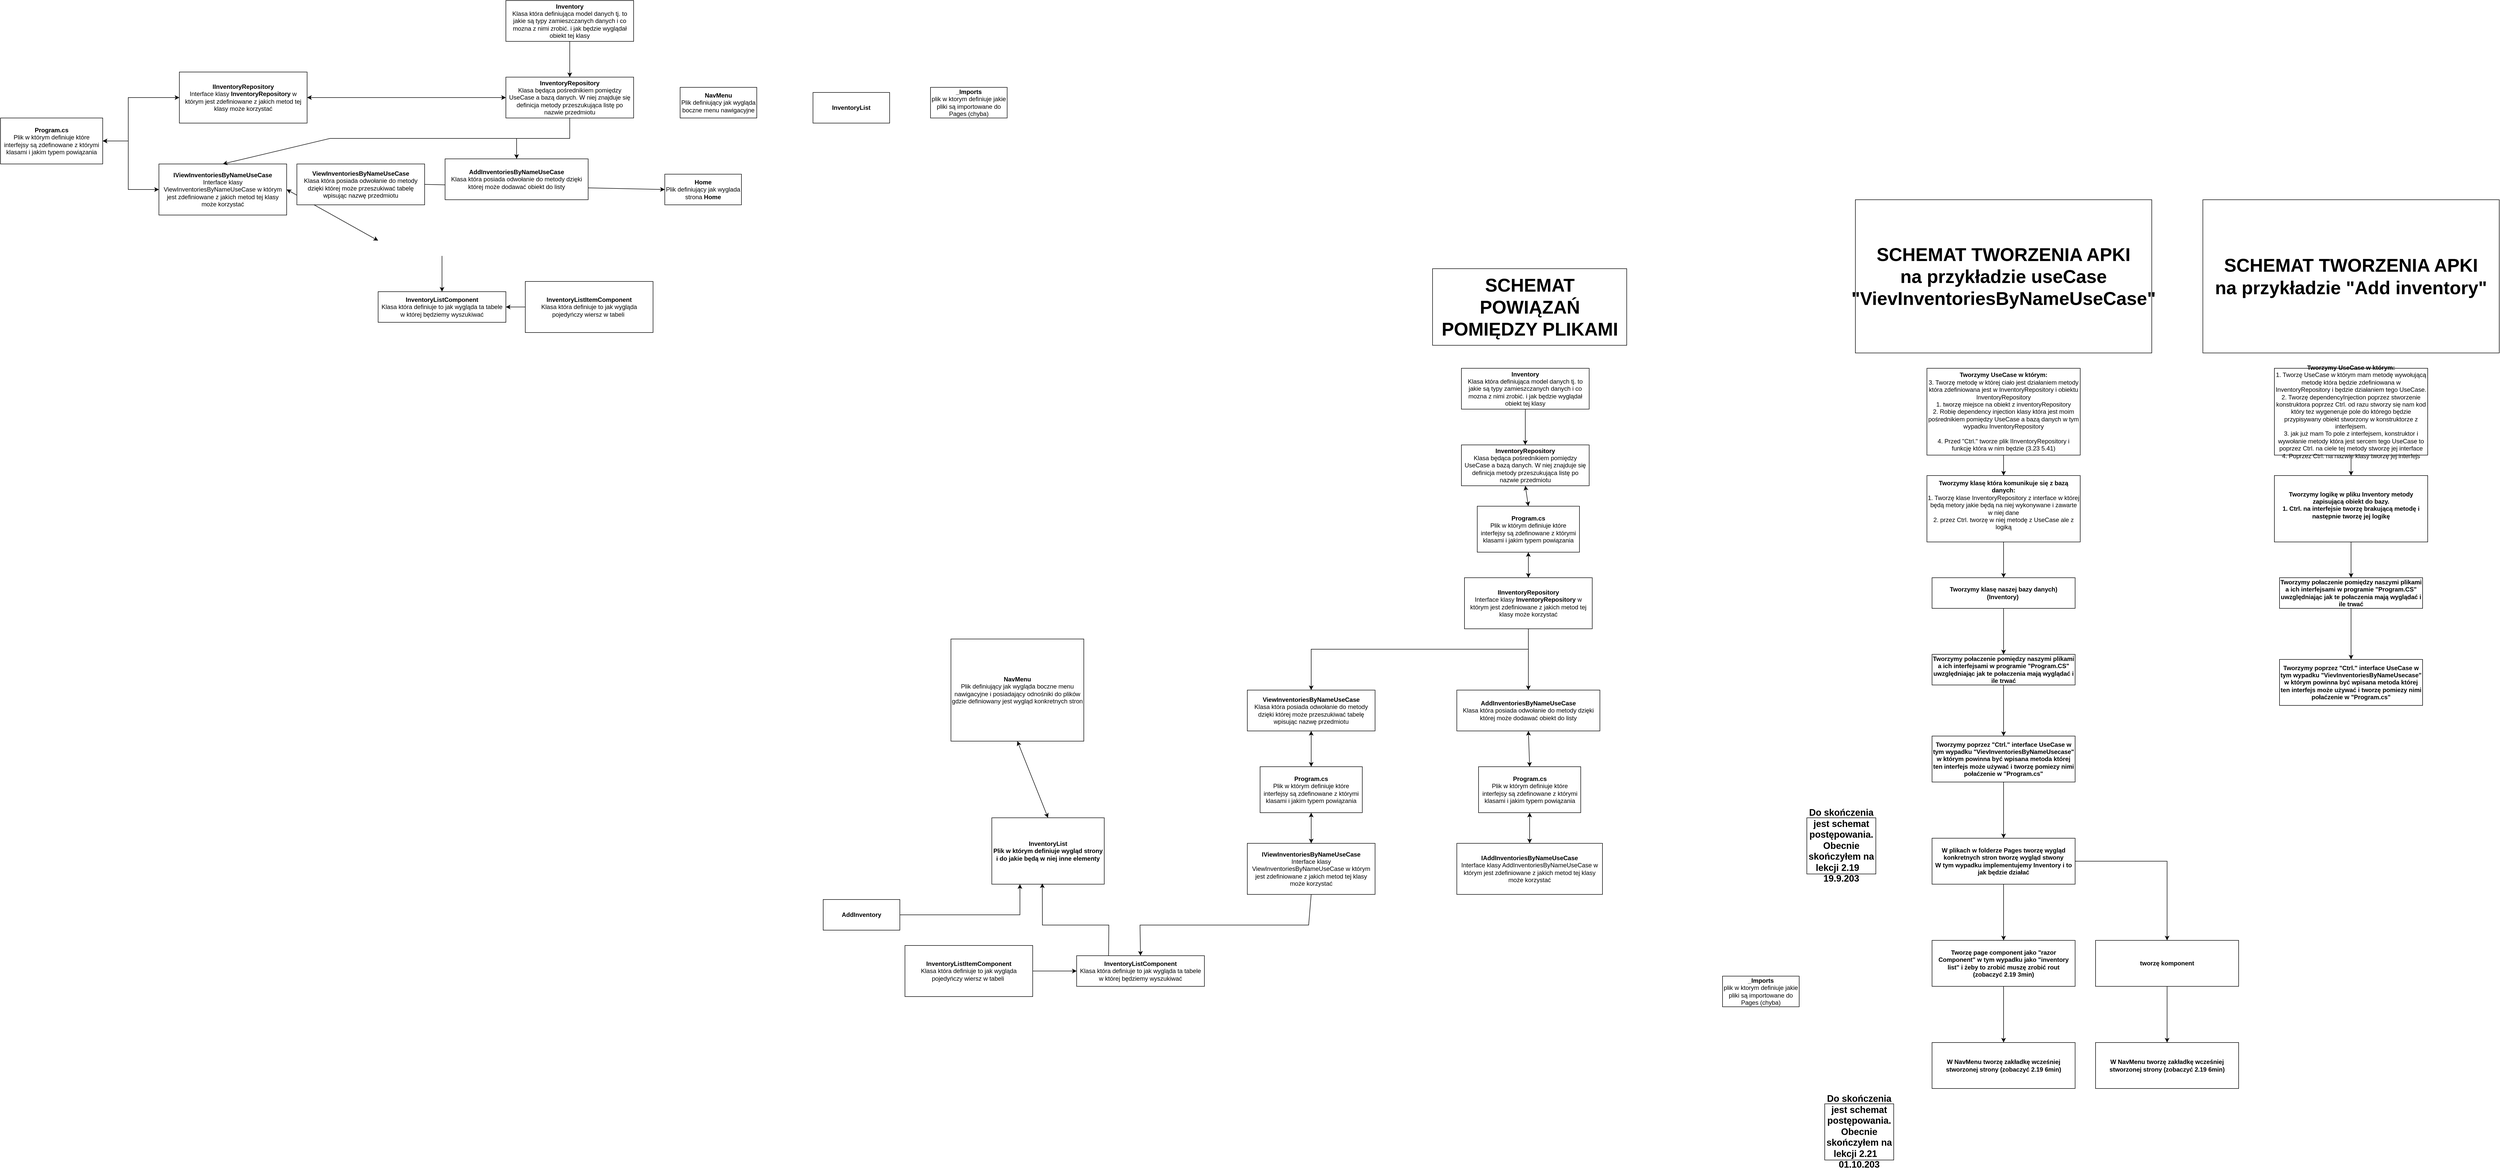 <mxfile version="28.2.5">
  <diagram name="Strona-1" id="gSSp3xcqlCWjID_9G8FG">
    <mxGraphModel dx="2215" dy="1845" grid="1" gridSize="10" guides="1" tooltips="1" connect="1" arrows="1" fold="1" page="1" pageScale="1" pageWidth="827" pageHeight="1169" math="0" shadow="0">
      <root>
        <mxCell id="0" />
        <mxCell id="1" parent="0" />
        <mxCell id="nXhNhY6oTKTXZ59-4rt_-2" value="&lt;b&gt;IViewInventoriesByNameUseCase&lt;/b&gt;&lt;br&gt;Interface klasy ViewInventoriesByNameUseCase w którym jest zdefiniowane z jakich metod tej klasy może korzystać" style="rounded=0;whiteSpace=wrap;html=1;" parent="1" vertex="1">
          <mxGeometry x="-390" y="290" width="250" height="100" as="geometry" />
        </mxCell>
        <mxCell id="nXhNhY6oTKTXZ59-4rt_-3" value="" style="endArrow=classic;startArrow=classic;html=1;rounded=0;exitX=1;exitY=0.5;exitDx=0;exitDy=0;entryX=0;entryY=0.5;entryDx=0;entryDy=0;" parent="1" source="nXhNhY6oTKTXZ59-4rt_-2" edge="1">
          <mxGeometry width="50" height="50" relative="1" as="geometry">
            <mxPoint x="140" y="470" as="sourcePoint" />
            <mxPoint x="39" y="440" as="targetPoint" />
          </mxGeometry>
        </mxCell>
        <mxCell id="nXhNhY6oTKTXZ59-4rt_-4" value="&lt;b&gt;InventoryRepository&lt;/b&gt;&lt;br&gt;Klasa będąca pośrednikiem pomiędzy UseCase a bazą danych. W niej znajduje się definicja metody przeszukująca listę po nazwie przedmiotu" style="rounded=0;whiteSpace=wrap;html=1;" parent="1" vertex="1">
          <mxGeometry x="289" y="120" width="250" height="80" as="geometry" />
        </mxCell>
        <mxCell id="nXhNhY6oTKTXZ59-4rt_-5" value="" style="endArrow=classic;html=1;rounded=0;entryX=0.5;entryY=0;entryDx=0;entryDy=0;exitX=0.5;exitY=1;exitDx=0;exitDy=0;" parent="1" source="nXhNhY6oTKTXZ59-4rt_-4" target="nXhNhY6oTKTXZ59-4rt_-2" edge="1">
          <mxGeometry width="50" height="50" relative="1" as="geometry">
            <mxPoint x="390" y="320" as="sourcePoint" />
            <mxPoint x="414" y="260" as="targetPoint" />
            <Array as="points">
              <mxPoint x="414" y="240" />
              <mxPoint x="-55" y="240" />
            </Array>
          </mxGeometry>
        </mxCell>
        <mxCell id="nXhNhY6oTKTXZ59-4rt_-6" value="&lt;b&gt;Inventory&lt;/b&gt;&lt;br&gt;Klasa która definiująca model danych tj. to jakie są typy zamieszczanych danych i co mozna z nimi zrobić. i jak będzie wyglądał obiekt tej klasy" style="rounded=0;whiteSpace=wrap;html=1;" parent="1" vertex="1">
          <mxGeometry x="289" y="-30" width="250" height="80" as="geometry" />
        </mxCell>
        <mxCell id="nXhNhY6oTKTXZ59-4rt_-7" value="" style="endArrow=classic;html=1;rounded=0;entryX=0.5;entryY=0;entryDx=0;entryDy=0;exitX=0.5;exitY=1;exitDx=0;exitDy=0;" parent="1" source="nXhNhY6oTKTXZ59-4rt_-6" target="nXhNhY6oTKTXZ59-4rt_-4" edge="1">
          <mxGeometry width="50" height="50" relative="1" as="geometry">
            <mxPoint x="111" y="250" as="sourcePoint" />
            <mxPoint x="135" y="190" as="targetPoint" />
          </mxGeometry>
        </mxCell>
        <mxCell id="nXhNhY6oTKTXZ59-4rt_-10" value="&lt;b&gt;IInventoryRepository&lt;/b&gt;&lt;br&gt;Interface klasy&amp;nbsp;&lt;b&gt;InventoryRepository&lt;/b&gt;&amp;nbsp;w którym jest zdefiniowane z jakich metod tej klasy może korzystać" style="rounded=0;whiteSpace=wrap;html=1;" parent="1" vertex="1">
          <mxGeometry x="-350" y="110" width="250" height="100" as="geometry" />
        </mxCell>
        <mxCell id="nXhNhY6oTKTXZ59-4rt_-11" value="" style="endArrow=classic;startArrow=classic;html=1;rounded=0;exitX=1;exitY=0.5;exitDx=0;exitDy=0;entryX=0;entryY=0.5;entryDx=0;entryDy=0;" parent="1" source="nXhNhY6oTKTXZ59-4rt_-10" target="nXhNhY6oTKTXZ59-4rt_-4" edge="1">
          <mxGeometry width="50" height="50" relative="1" as="geometry">
            <mxPoint x="390" y="170" as="sourcePoint" />
            <mxPoint x="289" y="140" as="targetPoint" />
          </mxGeometry>
        </mxCell>
        <mxCell id="nXhNhY6oTKTXZ59-4rt_-15" value="" style="endArrow=classic;html=1;rounded=0;exitX=0.5;exitY=1;exitDx=0;exitDy=0;entryX=0.5;entryY=0;entryDx=0;entryDy=0;" parent="1" edge="1">
          <mxGeometry width="50" height="50" relative="1" as="geometry">
            <mxPoint x="164" y="470" as="sourcePoint" />
            <mxPoint x="164" y="540" as="targetPoint" />
          </mxGeometry>
        </mxCell>
        <mxCell id="nXhNhY6oTKTXZ59-4rt_-18" value="" style="endArrow=classic;html=1;rounded=0;exitX=0;exitY=0.5;exitDx=0;exitDy=0;entryX=1;entryY=0.5;entryDx=0;entryDy=0;" parent="1" edge="1">
          <mxGeometry width="50" height="50" relative="1" as="geometry">
            <mxPoint x="327" y="570" as="sourcePoint" />
            <mxPoint x="289" y="570" as="targetPoint" />
          </mxGeometry>
        </mxCell>
        <mxCell id="nXhNhY6oTKTXZ59-4rt_-19" value="&lt;b&gt;NavMenu&lt;/b&gt;&lt;div&gt;Plik definiujący jak wygląda boczne menu nawigacyjne&lt;/div&gt;" style="rounded=0;whiteSpace=wrap;html=1;" parent="1" vertex="1">
          <mxGeometry x="630" y="140" width="150" height="60" as="geometry" />
        </mxCell>
        <mxCell id="nXhNhY6oTKTXZ59-4rt_-20" value="&lt;b&gt;Home&lt;/b&gt;&lt;br&gt;Plik definiujący jak wyglada strona &lt;b&gt;Home&lt;/b&gt;" style="rounded=0;whiteSpace=wrap;html=1;" parent="1" vertex="1">
          <mxGeometry x="600" y="310" width="150" height="60" as="geometry" />
        </mxCell>
        <mxCell id="nXhNhY6oTKTXZ59-4rt_-21" value="" style="endArrow=classic;html=1;rounded=0;exitX=1;exitY=0.5;exitDx=0;exitDy=0;entryX=0;entryY=0.5;entryDx=0;entryDy=0;" parent="1" source="nXhNhY6oTKTXZ59-4rt_-41" target="nXhNhY6oTKTXZ59-4rt_-20" edge="1">
          <mxGeometry width="50" height="50" relative="1" as="geometry">
            <mxPoint x="539" y="290" as="sourcePoint" />
            <mxPoint x="620" y="190" as="targetPoint" />
          </mxGeometry>
        </mxCell>
        <mxCell id="nXhNhY6oTKTXZ59-4rt_-22" value="&lt;b&gt;InventoryList&lt;/b&gt;" style="rounded=0;whiteSpace=wrap;html=1;" parent="1" vertex="1">
          <mxGeometry x="890" y="150" width="150" height="60" as="geometry" />
        </mxCell>
        <mxCell id="nXhNhY6oTKTXZ59-4rt_-23" value="&lt;b&gt;_Imports&lt;/b&gt;&lt;br&gt;plik w ktorym definiuje jakie pliki są importowane do Pages (chyba)" style="rounded=0;whiteSpace=wrap;html=1;" parent="1" vertex="1">
          <mxGeometry x="1120" y="140" width="150" height="60" as="geometry" />
        </mxCell>
        <mxCell id="nXhNhY6oTKTXZ59-4rt_-24" value="&lt;b&gt;Program.cs&lt;/b&gt;&lt;div&gt;Plik w którym definiuje które interfejsy są zdefinowane z którymi klasami i jakim typem powiązania&lt;/div&gt;" style="rounded=0;whiteSpace=wrap;html=1;" parent="1" vertex="1">
          <mxGeometry x="-700" y="200" width="200" height="90" as="geometry" />
        </mxCell>
        <mxCell id="nXhNhY6oTKTXZ59-4rt_-28" value="" style="endArrow=classic;startArrow=classic;html=1;rounded=0;entryX=0;entryY=0.5;entryDx=0;entryDy=0;exitX=1;exitY=0.5;exitDx=0;exitDy=0;" parent="1" source="nXhNhY6oTKTXZ59-4rt_-24" target="nXhNhY6oTKTXZ59-4rt_-2" edge="1">
          <mxGeometry width="50" height="50" relative="1" as="geometry">
            <mxPoint x="-500" y="250" as="sourcePoint" />
            <mxPoint x="60" y="310" as="targetPoint" />
            <Array as="points">
              <mxPoint x="-450" y="245" />
              <mxPoint x="-450" y="340" />
            </Array>
          </mxGeometry>
        </mxCell>
        <mxCell id="nXhNhY6oTKTXZ59-4rt_-29" value="" style="endArrow=classic;startArrow=classic;html=1;rounded=0;exitX=1;exitY=0.5;exitDx=0;exitDy=0;entryX=0;entryY=0.5;entryDx=0;entryDy=0;" parent="1" source="nXhNhY6oTKTXZ59-4rt_-24" target="nXhNhY6oTKTXZ59-4rt_-10" edge="1">
          <mxGeometry width="50" height="50" relative="1" as="geometry">
            <mxPoint x="50" y="360" as="sourcePoint" />
            <mxPoint x="100" y="310" as="targetPoint" />
            <Array as="points">
              <mxPoint x="-450" y="245" />
              <mxPoint x="-450" y="160" />
            </Array>
          </mxGeometry>
        </mxCell>
        <mxCell id="nXhNhY6oTKTXZ59-4rt_-31" value="&lt;b&gt;AddInventoriesByNameUseCase&lt;/b&gt;&lt;br&gt;Klasa która posiada odwołanie do metody dzięki której może dodawać obiekt do listy" style="rounded=0;whiteSpace=wrap;html=1;" parent="1" vertex="1">
          <mxGeometry x="170" y="280" width="280" height="80" as="geometry" />
        </mxCell>
        <mxCell id="nXhNhY6oTKTXZ59-4rt_-32" value="" style="endArrow=classic;html=1;rounded=0;exitX=0.5;exitY=1;exitDx=0;exitDy=0;entryX=0.5;entryY=0;entryDx=0;entryDy=0;" parent="1" source="nXhNhY6oTKTXZ59-4rt_-4" target="nXhNhY6oTKTXZ59-4rt_-31" edge="1">
          <mxGeometry width="50" height="50" relative="1" as="geometry">
            <mxPoint x="330" y="220" as="sourcePoint" />
            <mxPoint x="380" y="170" as="targetPoint" />
            <Array as="points">
              <mxPoint x="414" y="240" />
              <mxPoint x="310" y="240" />
            </Array>
          </mxGeometry>
        </mxCell>
        <mxCell id="nXhNhY6oTKTXZ59-4rt_-39" value="&lt;b&gt;InventoryListItemComponent&lt;/b&gt;&lt;br&gt;Klasa która definiuje to jak wygląda pojedyńczy wiersz w tabeli&amp;nbsp;" style="rounded=0;whiteSpace=wrap;html=1;" parent="1" vertex="1">
          <mxGeometry x="327" y="520" width="250" height="100" as="geometry" />
        </mxCell>
        <mxCell id="nXhNhY6oTKTXZ59-4rt_-40" value="&lt;b&gt;InventoryListComponent&lt;/b&gt;&lt;br&gt;Klasa która definiuje to jak wygląda ta tabele w której będziemy wyszukiwać" style="rounded=0;whiteSpace=wrap;html=1;" parent="1" vertex="1">
          <mxGeometry x="39" y="540" width="250" height="60" as="geometry" />
        </mxCell>
        <mxCell id="nXhNhY6oTKTXZ59-4rt_-41" value="&lt;b&gt;ViewInventoriesByNameUseCase&lt;/b&gt;&lt;br&gt;Klasa która posiada odwołanie do metody dzięki której może przeszukiwać tabelę wpisując nazwę przedmiotu" style="rounded=0;whiteSpace=wrap;html=1;" parent="1" vertex="1">
          <mxGeometry x="-120" y="290" width="250" height="80" as="geometry" />
        </mxCell>
        <mxCell id="KRu3oul-iDjXxvltj7dO-1" value="&lt;b&gt;IViewInventoriesByNameUseCase&lt;/b&gt;&lt;br&gt;Interface klasy ViewInventoriesByNameUseCase w którym jest zdefiniowane z jakich metod tej klasy może korzystać" style="rounded=0;whiteSpace=wrap;html=1;" parent="1" vertex="1">
          <mxGeometry x="1740" y="1620" width="250" height="100" as="geometry" />
        </mxCell>
        <mxCell id="KRu3oul-iDjXxvltj7dO-3" value="&lt;b&gt;InventoryRepository&lt;/b&gt;&lt;br&gt;Klasa będąca pośrednikiem pomiędzy UseCase a bazą danych. W niej znajduje się definicja metody przeszukująca listę po nazwie przedmiotu" style="rounded=0;whiteSpace=wrap;html=1;" parent="1" vertex="1">
          <mxGeometry x="2159" y="840" width="250" height="80" as="geometry" />
        </mxCell>
        <mxCell id="KRu3oul-iDjXxvltj7dO-5" value="&lt;b&gt;Inventory&lt;/b&gt;&lt;br&gt;Klasa która definiująca model danych tj. to jakie są typy zamieszczanych danych i co mozna z nimi zrobić. i jak będzie wyglądał obiekt tej klasy" style="rounded=0;whiteSpace=wrap;html=1;" parent="1" vertex="1">
          <mxGeometry x="2159" y="690" width="250" height="80" as="geometry" />
        </mxCell>
        <mxCell id="KRu3oul-iDjXxvltj7dO-6" value="" style="endArrow=classic;html=1;rounded=0;entryX=0.5;entryY=0;entryDx=0;entryDy=0;exitX=0.5;exitY=1;exitDx=0;exitDy=0;" parent="1" source="KRu3oul-iDjXxvltj7dO-5" target="KRu3oul-iDjXxvltj7dO-3" edge="1">
          <mxGeometry width="50" height="50" relative="1" as="geometry">
            <mxPoint x="1981" y="970" as="sourcePoint" />
            <mxPoint x="2005" y="910" as="targetPoint" />
          </mxGeometry>
        </mxCell>
        <mxCell id="KRu3oul-iDjXxvltj7dO-7" value="&lt;b&gt;IInventoryRepository&lt;/b&gt;&lt;br&gt;Interface klasy&amp;nbsp;&lt;b&gt;InventoryRepository&lt;/b&gt;&amp;nbsp;w którym jest zdefiniowane z jakich metod tej klasy może korzystać" style="rounded=0;whiteSpace=wrap;html=1;" parent="1" vertex="1">
          <mxGeometry x="2165" y="1100" width="250" height="100" as="geometry" />
        </mxCell>
        <mxCell id="KRu3oul-iDjXxvltj7dO-9" value="" style="endArrow=classic;html=1;rounded=0;entryX=0.5;entryY=0;entryDx=0;entryDy=0;exitX=0.5;exitY=1;exitDx=0;exitDy=0;" parent="1" source="KRu3oul-iDjXxvltj7dO-1" target="KRu3oul-iDjXxvltj7dO-22" edge="1">
          <mxGeometry width="50" height="50" relative="1" as="geometry">
            <mxPoint x="1531" y="1770" as="sourcePoint" />
            <mxPoint x="1141" y="1850" as="targetPoint" />
            <Array as="points">
              <mxPoint x="1860" y="1780" />
              <mxPoint x="1530" y="1780" />
            </Array>
          </mxGeometry>
        </mxCell>
        <mxCell id="KRu3oul-iDjXxvltj7dO-10" value="" style="endArrow=classic;html=1;rounded=0;exitX=1;exitY=0.5;exitDx=0;exitDy=0;entryX=0;entryY=0.5;entryDx=0;entryDy=0;" parent="1" source="KRu3oul-iDjXxvltj7dO-21" target="KRu3oul-iDjXxvltj7dO-22" edge="1">
          <mxGeometry width="50" height="50" relative="1" as="geometry">
            <mxPoint x="1024" y="2020" as="sourcePoint" />
            <mxPoint x="986" y="2020" as="targetPoint" />
          </mxGeometry>
        </mxCell>
        <mxCell id="KRu3oul-iDjXxvltj7dO-11" value="&lt;b&gt;NavMenu&lt;/b&gt;&lt;div&gt;Plik definiujący jak wygląda boczne menu nawigacyjne i posiadający odnośniki do plików gdzie definiowany jest wygląd konkretnych stron&lt;/div&gt;" style="rounded=0;whiteSpace=wrap;html=1;" parent="1" vertex="1">
          <mxGeometry x="1160" y="1220" width="260" height="200" as="geometry" />
        </mxCell>
        <mxCell id="KRu3oul-iDjXxvltj7dO-14" value="&lt;b&gt;InventoryList&lt;/b&gt;&lt;div&gt;&lt;b&gt;Plik w którym definiuje wygląd strony i do jakie będą w niej inne elementy&lt;/b&gt;&lt;/div&gt;" style="rounded=0;whiteSpace=wrap;html=1;" parent="1" vertex="1">
          <mxGeometry x="1240" y="1570" width="220" height="130" as="geometry" />
        </mxCell>
        <mxCell id="KRu3oul-iDjXxvltj7dO-15" value="&lt;b&gt;_Imports&lt;/b&gt;&lt;br&gt;plik w ktorym definiuje jakie pliki są importowane do Pages (chyba)" style="rounded=0;whiteSpace=wrap;html=1;" parent="1" vertex="1">
          <mxGeometry x="2670" y="1880" width="150" height="60" as="geometry" />
        </mxCell>
        <mxCell id="KRu3oul-iDjXxvltj7dO-16" value="&lt;b&gt;Program.cs&lt;/b&gt;&lt;div&gt;Plik w którym definiuje które interfejsy są zdefinowane z którymi klasami i jakim typem powiązania&lt;/div&gt;" style="rounded=0;whiteSpace=wrap;html=1;" parent="1" vertex="1">
          <mxGeometry x="2190" y="960" width="200" height="90" as="geometry" />
        </mxCell>
        <mxCell id="KRu3oul-iDjXxvltj7dO-19" value="&lt;b&gt;AddInventoriesByNameUseCase&lt;/b&gt;&lt;br&gt;Klasa która posiada odwołanie do metody dzięki której może dodawać obiekt do listy" style="rounded=0;whiteSpace=wrap;html=1;" parent="1" vertex="1">
          <mxGeometry x="2150" y="1320" width="280" height="80" as="geometry" />
        </mxCell>
        <mxCell id="KRu3oul-iDjXxvltj7dO-21" value="&lt;b&gt;InventoryListItemComponent&lt;/b&gt;&lt;br&gt;Klasa która definiuje to jak wygląda pojedyńczy wiersz w tabeli&amp;nbsp;" style="rounded=0;whiteSpace=wrap;html=1;" parent="1" vertex="1">
          <mxGeometry x="1070" y="1820" width="250" height="100" as="geometry" />
        </mxCell>
        <mxCell id="KRu3oul-iDjXxvltj7dO-22" value="&lt;b&gt;InventoryListComponent&lt;/b&gt;&lt;br&gt;Klasa która definiuje to jak wygląda ta tabele w której będziemy wyszukiwać" style="rounded=0;whiteSpace=wrap;html=1;" parent="1" vertex="1">
          <mxGeometry x="1406" y="1840" width="250" height="60" as="geometry" />
        </mxCell>
        <mxCell id="KRu3oul-iDjXxvltj7dO-23" value="&lt;b&gt;ViewInventoriesByNameUseCase&lt;/b&gt;&lt;br&gt;Klasa która posiada odwołanie do metody dzięki której może przeszukiwać tabelę wpisując nazwę przedmiotu" style="rounded=0;whiteSpace=wrap;html=1;" parent="1" vertex="1">
          <mxGeometry x="1740" y="1320" width="250" height="80" as="geometry" />
        </mxCell>
        <mxCell id="KRu3oul-iDjXxvltj7dO-24" value="&lt;b&gt;Program.cs&lt;/b&gt;&lt;div&gt;Plik w którym definiuje które interfejsy są zdefinowane z którymi klasami i jakim typem powiązania&lt;/div&gt;" style="rounded=0;whiteSpace=wrap;html=1;" parent="1" vertex="1">
          <mxGeometry x="1765" y="1470" width="200" height="90" as="geometry" />
        </mxCell>
        <mxCell id="KRu3oul-iDjXxvltj7dO-25" value="&lt;b&gt;Program.cs&lt;/b&gt;&lt;div&gt;Plik w którym definiuje które interfejsy są zdefinowane z którymi klasami i jakim typem powiązania&lt;/div&gt;" style="rounded=0;whiteSpace=wrap;html=1;" parent="1" vertex="1">
          <mxGeometry x="2192.5" y="1470" width="200" height="90" as="geometry" />
        </mxCell>
        <mxCell id="KRu3oul-iDjXxvltj7dO-26" value="&lt;b&gt;IAddInventoriesByNameUseCase&lt;/b&gt;&lt;br&gt;Interface klasy AddInventoriesByNameUseCase w którym jest zdefiniowane z jakich metod tej klasy może korzystać" style="rounded=0;whiteSpace=wrap;html=1;" parent="1" vertex="1">
          <mxGeometry x="2150" y="1620" width="285" height="100" as="geometry" />
        </mxCell>
        <mxCell id="KRu3oul-iDjXxvltj7dO-27" value="" style="endArrow=classic;startArrow=classic;html=1;rounded=0;entryX=0.5;entryY=1;entryDx=0;entryDy=0;exitX=0.5;exitY=0;exitDx=0;exitDy=0;" parent="1" source="KRu3oul-iDjXxvltj7dO-16" target="KRu3oul-iDjXxvltj7dO-3" edge="1">
          <mxGeometry width="50" height="50" relative="1" as="geometry">
            <mxPoint x="2180" y="1040" as="sourcePoint" />
            <mxPoint x="2230" y="990" as="targetPoint" />
          </mxGeometry>
        </mxCell>
        <mxCell id="KRu3oul-iDjXxvltj7dO-28" value="" style="endArrow=classic;startArrow=classic;html=1;rounded=0;entryX=0.5;entryY=1;entryDx=0;entryDy=0;exitX=0.5;exitY=0;exitDx=0;exitDy=0;" parent="1" source="KRu3oul-iDjXxvltj7dO-7" target="KRu3oul-iDjXxvltj7dO-16" edge="1">
          <mxGeometry width="50" height="50" relative="1" as="geometry">
            <mxPoint x="2266" y="1010" as="sourcePoint" />
            <mxPoint x="2260" y="970" as="targetPoint" />
          </mxGeometry>
        </mxCell>
        <mxCell id="KRu3oul-iDjXxvltj7dO-33" value="" style="endArrow=classic;html=1;rounded=0;exitX=0.5;exitY=1;exitDx=0;exitDy=0;entryX=0.5;entryY=0;entryDx=0;entryDy=0;" parent="1" source="KRu3oul-iDjXxvltj7dO-7" target="KRu3oul-iDjXxvltj7dO-19" edge="1">
          <mxGeometry width="50" height="50" relative="1" as="geometry">
            <mxPoint x="2200" y="1440" as="sourcePoint" />
            <mxPoint x="2250" y="1390" as="targetPoint" />
          </mxGeometry>
        </mxCell>
        <mxCell id="KRu3oul-iDjXxvltj7dO-34" value="" style="endArrow=classic;html=1;rounded=0;exitX=0.5;exitY=1;exitDx=0;exitDy=0;entryX=0.5;entryY=0;entryDx=0;entryDy=0;" parent="1" source="KRu3oul-iDjXxvltj7dO-7" target="KRu3oul-iDjXxvltj7dO-23" edge="1">
          <mxGeometry width="50" height="50" relative="1" as="geometry">
            <mxPoint x="2068" y="1169" as="sourcePoint" />
            <mxPoint x="2068" y="1289" as="targetPoint" />
            <Array as="points">
              <mxPoint x="2290" y="1240" />
              <mxPoint x="1865" y="1240" />
            </Array>
          </mxGeometry>
        </mxCell>
        <mxCell id="KRu3oul-iDjXxvltj7dO-35" value="" style="endArrow=classic;startArrow=classic;html=1;rounded=0;exitX=0.5;exitY=1;exitDx=0;exitDy=0;entryX=0.5;entryY=0;entryDx=0;entryDy=0;" parent="1" source="KRu3oul-iDjXxvltj7dO-23" target="KRu3oul-iDjXxvltj7dO-24" edge="1">
          <mxGeometry width="50" height="50" relative="1" as="geometry">
            <mxPoint x="2200" y="1440" as="sourcePoint" />
            <mxPoint x="2250" y="1390" as="targetPoint" />
          </mxGeometry>
        </mxCell>
        <mxCell id="KRu3oul-iDjXxvltj7dO-36" value="" style="endArrow=classic;startArrow=classic;html=1;rounded=0;exitX=0.5;exitY=1;exitDx=0;exitDy=0;entryX=0.5;entryY=0;entryDx=0;entryDy=0;" parent="1" source="KRu3oul-iDjXxvltj7dO-24" target="KRu3oul-iDjXxvltj7dO-1" edge="1">
          <mxGeometry width="50" height="50" relative="1" as="geometry">
            <mxPoint x="2070" y="1440" as="sourcePoint" />
            <mxPoint x="2070" y="1510" as="targetPoint" />
          </mxGeometry>
        </mxCell>
        <mxCell id="KRu3oul-iDjXxvltj7dO-37" value="" style="endArrow=classic;startArrow=classic;html=1;rounded=0;exitX=0.5;exitY=1;exitDx=0;exitDy=0;entryX=0.5;entryY=0;entryDx=0;entryDy=0;" parent="1" source="KRu3oul-iDjXxvltj7dO-19" target="KRu3oul-iDjXxvltj7dO-25" edge="1">
          <mxGeometry width="50" height="50" relative="1" as="geometry">
            <mxPoint x="2010" y="1480" as="sourcePoint" />
            <mxPoint x="2010" y="1540" as="targetPoint" />
          </mxGeometry>
        </mxCell>
        <mxCell id="KRu3oul-iDjXxvltj7dO-38" value="" style="endArrow=classic;startArrow=classic;html=1;rounded=0;exitX=0.5;exitY=0;exitDx=0;exitDy=0;entryX=0.5;entryY=1;entryDx=0;entryDy=0;" parent="1" source="KRu3oul-iDjXxvltj7dO-26" target="KRu3oul-iDjXxvltj7dO-25" edge="1">
          <mxGeometry width="50" height="50" relative="1" as="geometry">
            <mxPoint x="2280" y="1490" as="sourcePoint" />
            <mxPoint x="2283" y="1560" as="targetPoint" />
          </mxGeometry>
        </mxCell>
        <mxCell id="KRu3oul-iDjXxvltj7dO-40" value="&lt;b&gt;&lt;font style=&quot;font-size: 36px;&quot;&gt;SCHEMAT POWIĄZAŃ POMIĘDZY PLIKAMI&lt;/font&gt;&lt;/b&gt;" style="rounded=0;whiteSpace=wrap;html=1;" parent="1" vertex="1">
          <mxGeometry x="2102.5" y="495" width="380" height="150" as="geometry" />
        </mxCell>
        <mxCell id="KRu3oul-iDjXxvltj7dO-41" value="&lt;b&gt;&lt;font style=&quot;font-size: 36px;&quot;&gt;SCHEMAT TWORZENIA APKI&lt;/font&gt;&lt;/b&gt;&lt;div&gt;&lt;b&gt;&lt;font style=&quot;font-size: 36px;&quot;&gt;na przykładzie useCase &quot;VievInventoriesByNameUseCase&quot;&lt;/font&gt;&lt;/b&gt;&lt;/div&gt;" style="rounded=0;whiteSpace=wrap;html=1;" parent="1" vertex="1">
          <mxGeometry x="2930" y="360" width="580" height="300" as="geometry" />
        </mxCell>
        <mxCell id="KRu3oul-iDjXxvltj7dO-42" value="&lt;b&gt;Tworzymy UseCase w którym:&lt;/b&gt;&lt;br&gt;3. Tworzę metodę w której ciało jest działaniem metody która zdefiniowana jest w InventoryRepository i obiektu InventoryRepository&lt;br&gt;&lt;div&gt;1. tworzę miejsce na obiekt z inventoryRepository&lt;div&gt;2. Robię dependency injection klasy która jest moim pośrednikiem pomiędzy UseCase a bazą danych w tym wypadku InventoryRepository&lt;/div&gt;&lt;div&gt;&lt;br&gt;&lt;/div&gt;&lt;div&gt;4. Przed &quot;Ctrl.&quot; tworze plik IInventoryRepository i funkcję która w nim będzie (3.23 5.41)&lt;/div&gt;&lt;/div&gt;" style="rounded=0;whiteSpace=wrap;html=1;" parent="1" vertex="1">
          <mxGeometry x="3070" y="690" width="300" height="170" as="geometry" />
        </mxCell>
        <mxCell id="KRu3oul-iDjXxvltj7dO-43" value="" style="endArrow=classic;html=1;rounded=0;exitX=0.5;exitY=1;exitDx=0;exitDy=0;entryX=0.5;entryY=0;entryDx=0;entryDy=0;" parent="1" source="KRu3oul-iDjXxvltj7dO-42" target="KRu3oul-iDjXxvltj7dO-44" edge="1">
          <mxGeometry width="50" height="50" relative="1" as="geometry">
            <mxPoint x="2910" y="990" as="sourcePoint" />
            <mxPoint x="3220" y="900" as="targetPoint" />
          </mxGeometry>
        </mxCell>
        <mxCell id="KRu3oul-iDjXxvltj7dO-44" value="&lt;b&gt;Tworzymy klasę która komunikuje się z bazą danych:&lt;/b&gt;&lt;br&gt;1. Tworzę klase InventoryRepository z interface w której będą metory jakie będą na niej wykonywane i zawarte w niej dane&lt;div&gt;2. przez Ctrl. tworzę w niej metodę z UseCase ale z logiką&lt;/div&gt;&lt;div&gt;&lt;br&gt;&lt;/div&gt;" style="rounded=0;whiteSpace=wrap;html=1;" parent="1" vertex="1">
          <mxGeometry x="3070" y="900" width="300" height="130" as="geometry" />
        </mxCell>
        <mxCell id="KRu3oul-iDjXxvltj7dO-46" value="" style="endArrow=classic;html=1;rounded=0;exitX=0.5;exitY=1;exitDx=0;exitDy=0;entryX=0.5;entryY=0;entryDx=0;entryDy=0;" parent="1" source="KRu3oul-iDjXxvltj7dO-44" target="KRu3oul-iDjXxvltj7dO-47" edge="1">
          <mxGeometry width="50" height="50" relative="1" as="geometry">
            <mxPoint x="2910" y="990" as="sourcePoint" />
            <mxPoint x="3220" y="1100" as="targetPoint" />
          </mxGeometry>
        </mxCell>
        <mxCell id="KRu3oul-iDjXxvltj7dO-47" value="&lt;b&gt;Tworzymy klasę naszej bazy danych) (Inventory)&amp;nbsp;&lt;/b&gt;" style="rounded=0;whiteSpace=wrap;html=1;" parent="1" vertex="1">
          <mxGeometry x="3080" y="1100" width="280" height="60" as="geometry" />
        </mxCell>
        <mxCell id="KRu3oul-iDjXxvltj7dO-48" value="" style="endArrow=classic;html=1;rounded=0;exitX=0.5;exitY=1;exitDx=0;exitDy=0;entryX=0.5;entryY=0;entryDx=0;entryDy=0;" parent="1" source="KRu3oul-iDjXxvltj7dO-47" target="KRu3oul-iDjXxvltj7dO-49" edge="1">
          <mxGeometry width="50" height="50" relative="1" as="geometry">
            <mxPoint x="3220" y="1180" as="sourcePoint" />
            <mxPoint x="3220" y="1250" as="targetPoint" />
          </mxGeometry>
        </mxCell>
        <mxCell id="KRu3oul-iDjXxvltj7dO-49" value="&lt;b&gt;Tworzymy połaczenie pomiędzy naszymi plikami a ich interfejsami w programie &quot;Program.CS&quot; uwzględniając jak te połaczenia mają wyglądać i ile trwać&lt;/b&gt;" style="rounded=0;whiteSpace=wrap;html=1;" parent="1" vertex="1">
          <mxGeometry x="3080" y="1250" width="280" height="60" as="geometry" />
        </mxCell>
        <mxCell id="KRu3oul-iDjXxvltj7dO-50" value="" style="endArrow=classic;html=1;rounded=0;exitX=0.5;exitY=1;exitDx=0;exitDy=0;entryX=0.5;entryY=0;entryDx=0;entryDy=0;" parent="1" source="KRu3oul-iDjXxvltj7dO-49" target="KRu3oul-iDjXxvltj7dO-51" edge="1">
          <mxGeometry width="50" height="50" relative="1" as="geometry">
            <mxPoint x="3220" y="1320" as="sourcePoint" />
            <mxPoint x="3220" y="1410" as="targetPoint" />
          </mxGeometry>
        </mxCell>
        <mxCell id="KRu3oul-iDjXxvltj7dO-51" value="&lt;b&gt;Tworzymy poprzez &quot;Ctrl.&quot; interface UseCase w tym wypadku &quot;VievInventoriesByNameUsecase&quot; w którym powinna być wpisana metoda której ten interfejs może używać i tworzę pomiezy nimi połaćzenie w &quot;Program.cs&quot;&lt;/b&gt;" style="rounded=0;whiteSpace=wrap;html=1;" parent="1" vertex="1">
          <mxGeometry x="3080" y="1410" width="280" height="90" as="geometry" />
        </mxCell>
        <mxCell id="KRu3oul-iDjXxvltj7dO-53" value="" style="endArrow=classic;html=1;rounded=0;exitX=0.5;exitY=1;exitDx=0;exitDy=0;entryX=0.5;entryY=0;entryDx=0;entryDy=0;" parent="1" source="KRu3oul-iDjXxvltj7dO-51" target="KRu3oul-iDjXxvltj7dO-54" edge="1">
          <mxGeometry width="50" height="50" relative="1" as="geometry">
            <mxPoint x="3220" y="1510" as="sourcePoint" />
            <mxPoint x="3220" y="1610" as="targetPoint" />
          </mxGeometry>
        </mxCell>
        <mxCell id="KRu3oul-iDjXxvltj7dO-54" value="&lt;b&gt;W plikach w folderze Pages tworzę wygląd konkretnych stron tworzę wygląd stwony&lt;/b&gt;&lt;div&gt;&lt;b&gt;W tym wypadku implementujemy Inventory i to jak będzie działać&lt;/b&gt;&lt;/div&gt;" style="rounded=0;whiteSpace=wrap;html=1;" parent="1" vertex="1">
          <mxGeometry x="3080" y="1610" width="280" height="90" as="geometry" />
        </mxCell>
        <mxCell id="KRu3oul-iDjXxvltj7dO-55" value="&lt;b&gt;&lt;font style=&quot;font-size: 18px;&quot;&gt;Do skończenia jest schemat postępowania. Obecnie skończyłem na lekcji 2.19&amp;nbsp; &amp;nbsp; 19.9.203&lt;/font&gt;&lt;/b&gt;" style="rounded=0;whiteSpace=wrap;html=1;" parent="1" vertex="1">
          <mxGeometry x="2835" y="1570" width="135" height="110" as="geometry" />
        </mxCell>
        <mxCell id="UIPpP_PnElr5HlThM-xr-1" value="" style="endArrow=classic;html=1;rounded=0;entryX=0.5;entryY=0;entryDx=0;entryDy=0;exitX=0.5;exitY=1;exitDx=0;exitDy=0;" parent="1" source="KRu3oul-iDjXxvltj7dO-54" target="UIPpP_PnElr5HlThM-xr-2" edge="1">
          <mxGeometry width="50" height="50" relative="1" as="geometry">
            <mxPoint x="3210" y="1730" as="sourcePoint" />
            <mxPoint x="3220" y="1810" as="targetPoint" />
          </mxGeometry>
        </mxCell>
        <mxCell id="UIPpP_PnElr5HlThM-xr-2" value="&lt;b&gt;Tworzę page component jako &quot;razor Component&quot; w tym wypadku jako &quot;inventory list&quot; i żeby to zrobić muszę zrobić rout (zobaczyć 2.19 3min)&lt;/b&gt;" style="rounded=0;whiteSpace=wrap;html=1;" parent="1" vertex="1">
          <mxGeometry x="3080" y="1810" width="280" height="90" as="geometry" />
        </mxCell>
        <mxCell id="UIPpP_PnElr5HlThM-xr-3" value="" style="endArrow=classic;html=1;rounded=0;entryX=0.5;entryY=0;entryDx=0;entryDy=0;exitX=0.5;exitY=1;exitDx=0;exitDy=0;" parent="1" source="UIPpP_PnElr5HlThM-xr-2" target="UIPpP_PnElr5HlThM-xr-4" edge="1">
          <mxGeometry width="50" height="50" relative="1" as="geometry">
            <mxPoint x="3220" y="1920" as="sourcePoint" />
            <mxPoint x="3220" y="2010" as="targetPoint" />
          </mxGeometry>
        </mxCell>
        <mxCell id="UIPpP_PnElr5HlThM-xr-4" value="&lt;b&gt;W NavMenu tworzę zakładkę wcześniej stworzonej strony&amp;nbsp;&lt;/b&gt;&lt;b&gt;(zobaczyć 2.19 6min)&lt;/b&gt;" style="rounded=0;whiteSpace=wrap;html=1;" parent="1" vertex="1">
          <mxGeometry x="3080" y="2010" width="280" height="90" as="geometry" />
        </mxCell>
        <mxCell id="UIPpP_PnElr5HlThM-xr-5" value="&lt;b&gt;&lt;font style=&quot;font-size: 18px;&quot;&gt;Do skończenia jest schemat postępowania. Obecnie skończyłem na lekcji 2.21&amp;nbsp; &amp;nbsp; 01.10.203&lt;/font&gt;&lt;/b&gt;" style="rounded=0;whiteSpace=wrap;html=1;" parent="1" vertex="1">
          <mxGeometry x="2870" y="2130" width="135" height="110" as="geometry" />
        </mxCell>
        <mxCell id="UIPpP_PnElr5HlThM-xr-6" value="&lt;b&gt;&lt;font style=&quot;font-size: 36px;&quot;&gt;SCHEMAT TWORZENIA APKI&lt;/font&gt;&lt;/b&gt;&lt;div&gt;&lt;b&gt;&lt;font style=&quot;font-size: 36px;&quot;&gt;na przykładzie &quot;Add inventory&quot;&lt;/font&gt;&lt;/b&gt;&lt;/div&gt;" style="rounded=0;whiteSpace=wrap;html=1;" parent="1" vertex="1">
          <mxGeometry x="3610" y="360" width="580" height="300" as="geometry" />
        </mxCell>
        <mxCell id="GKf4cdF1s6Tcl_1GyKkh-1" value="" style="endArrow=classic;html=1;rounded=0;exitX=1;exitY=0.5;exitDx=0;exitDy=0;entryX=0.5;entryY=0;entryDx=0;entryDy=0;" parent="1" source="KRu3oul-iDjXxvltj7dO-54" target="GKf4cdF1s6Tcl_1GyKkh-2" edge="1">
          <mxGeometry width="50" height="50" relative="1" as="geometry">
            <mxPoint x="3430" y="1670" as="sourcePoint" />
            <mxPoint x="3540" y="1810" as="targetPoint" />
            <Array as="points">
              <mxPoint x="3540" y="1655" />
            </Array>
          </mxGeometry>
        </mxCell>
        <mxCell id="GKf4cdF1s6Tcl_1GyKkh-2" value="&lt;b&gt;tworzę komponent&lt;/b&gt;" style="rounded=0;whiteSpace=wrap;html=1;" parent="1" vertex="1">
          <mxGeometry x="3400" y="1810" width="280" height="90" as="geometry" />
        </mxCell>
        <mxCell id="GKf4cdF1s6Tcl_1GyKkh-3" value="" style="endArrow=classic;html=1;rounded=0;entryX=0.5;entryY=0;entryDx=0;entryDy=0;exitX=0.5;exitY=1;exitDx=0;exitDy=0;" parent="1" source="GKf4cdF1s6Tcl_1GyKkh-2" target="GKf4cdF1s6Tcl_1GyKkh-4" edge="1">
          <mxGeometry width="50" height="50" relative="1" as="geometry">
            <mxPoint x="3540" y="1920" as="sourcePoint" />
            <mxPoint x="3540" y="2010" as="targetPoint" />
          </mxGeometry>
        </mxCell>
        <mxCell id="GKf4cdF1s6Tcl_1GyKkh-4" value="&lt;b&gt;W NavMenu tworzę zakładkę wcześniej stworzonej strony&amp;nbsp;&lt;/b&gt;&lt;b&gt;(zobaczyć 2.19 6min)&lt;/b&gt;" style="rounded=0;whiteSpace=wrap;html=1;" parent="1" vertex="1">
          <mxGeometry x="3400" y="2010" width="280" height="90" as="geometry" />
        </mxCell>
        <mxCell id="GKf4cdF1s6Tcl_1GyKkh-5" value="" style="endArrow=classic;html=1;rounded=0;entryX=0.449;entryY=0.988;entryDx=0;entryDy=0;entryPerimeter=0;exitX=0.25;exitY=0;exitDx=0;exitDy=0;" parent="1" source="KRu3oul-iDjXxvltj7dO-22" target="KRu3oul-iDjXxvltj7dO-14" edge="1">
          <mxGeometry width="50" height="50" relative="1" as="geometry">
            <mxPoint x="1930" y="1780" as="sourcePoint" />
            <mxPoint x="1980" y="1730" as="targetPoint" />
            <Array as="points">
              <mxPoint x="1469" y="1780" />
              <mxPoint x="1339" y="1780" />
            </Array>
          </mxGeometry>
        </mxCell>
        <mxCell id="GKf4cdF1s6Tcl_1GyKkh-6" value="&lt;b&gt;AddInventory&lt;/b&gt;" style="rounded=0;whiteSpace=wrap;html=1;" parent="1" vertex="1">
          <mxGeometry x="910" y="1730" width="150" height="60" as="geometry" />
        </mxCell>
        <mxCell id="GKf4cdF1s6Tcl_1GyKkh-7" value="" style="endArrow=classic;html=1;rounded=0;exitX=1;exitY=0.5;exitDx=0;exitDy=0;entryX=0.25;entryY=1;entryDx=0;entryDy=0;" parent="1" source="GKf4cdF1s6Tcl_1GyKkh-6" target="KRu3oul-iDjXxvltj7dO-14" edge="1">
          <mxGeometry width="50" height="50" relative="1" as="geometry">
            <mxPoint x="1930" y="1780" as="sourcePoint" />
            <mxPoint x="1980" y="1730" as="targetPoint" />
            <Array as="points">
              <mxPoint x="1295" y="1760" />
            </Array>
          </mxGeometry>
        </mxCell>
        <mxCell id="GKf4cdF1s6Tcl_1GyKkh-8" value="" style="endArrow=classic;startArrow=classic;html=1;rounded=0;exitX=0.5;exitY=0;exitDx=0;exitDy=0;entryX=0.5;entryY=1;entryDx=0;entryDy=0;" parent="1" source="KRu3oul-iDjXxvltj7dO-14" target="KRu3oul-iDjXxvltj7dO-11" edge="1">
          <mxGeometry width="50" height="50" relative="1" as="geometry">
            <mxPoint x="1930" y="1780" as="sourcePoint" />
            <mxPoint x="1980" y="1730" as="targetPoint" />
          </mxGeometry>
        </mxCell>
        <mxCell id="08VoQowIVhZlx_lKVz8W-1" value="&lt;b&gt;Tworzymy UseCase w którym:&lt;/b&gt;&lt;br&gt;1. Tworzę UseCase w którym mam metodę wywołującą metodę która będzie zdefiniowana w InventoryRepository i będzie działaniem tego UseCase.&lt;div&gt;2. Tworzę dependencyInjection poprzez stworzenie konstruktora poprzez Ctrl. od razu stworzy się nam kod który tez wygeneruje pole do którego będzie przypisywany obiekt stworzony w konstruktorze z interfejsem.&lt;/div&gt;&lt;div&gt;3. jak już mam To pole z interfejsem, konstruktor i wywołanie metody która jest sercem tego UseCase to poprzez Ctrl. na ciele tej metody stworzę jej interface&lt;/div&gt;&lt;div&gt;4. Poprzez Ctrl. na nazwie klasy tworzę jej interfejs&lt;/div&gt;" style="rounded=0;whiteSpace=wrap;html=1;" vertex="1" parent="1">
          <mxGeometry x="3750" y="690" width="300" height="170" as="geometry" />
        </mxCell>
        <mxCell id="08VoQowIVhZlx_lKVz8W-2" value="" style="endArrow=classic;html=1;rounded=0;exitX=0.5;exitY=1;exitDx=0;exitDy=0;entryX=0.5;entryY=0;entryDx=0;entryDy=0;" edge="1" parent="1" source="08VoQowIVhZlx_lKVz8W-1" target="08VoQowIVhZlx_lKVz8W-3">
          <mxGeometry width="50" height="50" relative="1" as="geometry">
            <mxPoint x="3590" y="990" as="sourcePoint" />
            <mxPoint x="3900" y="900" as="targetPoint" />
          </mxGeometry>
        </mxCell>
        <mxCell id="08VoQowIVhZlx_lKVz8W-3" value="&lt;b&gt;Tworzymy logikę&amp;nbsp;&lt;/b&gt;&lt;b&gt;w pliku&amp;nbsp;&lt;/b&gt;&lt;b&gt;Inventory&amp;nbsp;&lt;/b&gt;&lt;b&gt;metody zapisującą obiekt do bazy.&lt;/b&gt;&lt;div&gt;&lt;b&gt;1. Ctrl. na interfejsie tworzę brakującą metodę i następnie tworzę jej logikę&lt;br&gt;&lt;/b&gt;&lt;div&gt;&lt;br&gt;&lt;/div&gt;&lt;/div&gt;" style="rounded=0;whiteSpace=wrap;html=1;" vertex="1" parent="1">
          <mxGeometry x="3750" y="900" width="300" height="130" as="geometry" />
        </mxCell>
        <mxCell id="08VoQowIVhZlx_lKVz8W-4" value="" style="endArrow=classic;html=1;rounded=0;exitX=0.5;exitY=1;exitDx=0;exitDy=0;entryX=0.5;entryY=0;entryDx=0;entryDy=0;" edge="1" parent="1" source="08VoQowIVhZlx_lKVz8W-3" target="08VoQowIVhZlx_lKVz8W-5">
          <mxGeometry width="50" height="50" relative="1" as="geometry">
            <mxPoint x="3590" y="990" as="sourcePoint" />
            <mxPoint x="3900" y="1100" as="targetPoint" />
          </mxGeometry>
        </mxCell>
        <mxCell id="08VoQowIVhZlx_lKVz8W-5" value="&lt;b&gt;Tworzymy połaczenie pomiędzy naszymi plikami a ich interfejsami w programie &quot;Program.CS&quot; uwzględniając jak te połaczenia mają wyglądać i ile trwać&lt;/b&gt;" style="rounded=0;whiteSpace=wrap;html=1;" vertex="1" parent="1">
          <mxGeometry x="3760" y="1100" width="280" height="60" as="geometry" />
        </mxCell>
        <mxCell id="08VoQowIVhZlx_lKVz8W-6" value="" style="endArrow=classic;html=1;rounded=0;exitX=0.5;exitY=1;exitDx=0;exitDy=0;entryX=0.5;entryY=0;entryDx=0;entryDy=0;" edge="1" parent="1" source="08VoQowIVhZlx_lKVz8W-5" target="08VoQowIVhZlx_lKVz8W-7">
          <mxGeometry width="50" height="50" relative="1" as="geometry">
            <mxPoint x="3900" y="1170" as="sourcePoint" />
            <mxPoint x="3900" y="1260" as="targetPoint" />
          </mxGeometry>
        </mxCell>
        <mxCell id="08VoQowIVhZlx_lKVz8W-7" value="&lt;b&gt;Tworzymy poprzez &quot;Ctrl.&quot; interface UseCase w tym wypadku &quot;VievInventoriesByNameUsecase&quot; w którym powinna być wpisana metoda której ten interfejs może używać i tworzę pomiezy nimi połaćzenie w &quot;Program.cs&quot;&lt;/b&gt;" style="rounded=0;whiteSpace=wrap;html=1;" vertex="1" parent="1">
          <mxGeometry x="3760" y="1260" width="280" height="90" as="geometry" />
        </mxCell>
      </root>
    </mxGraphModel>
  </diagram>
</mxfile>
